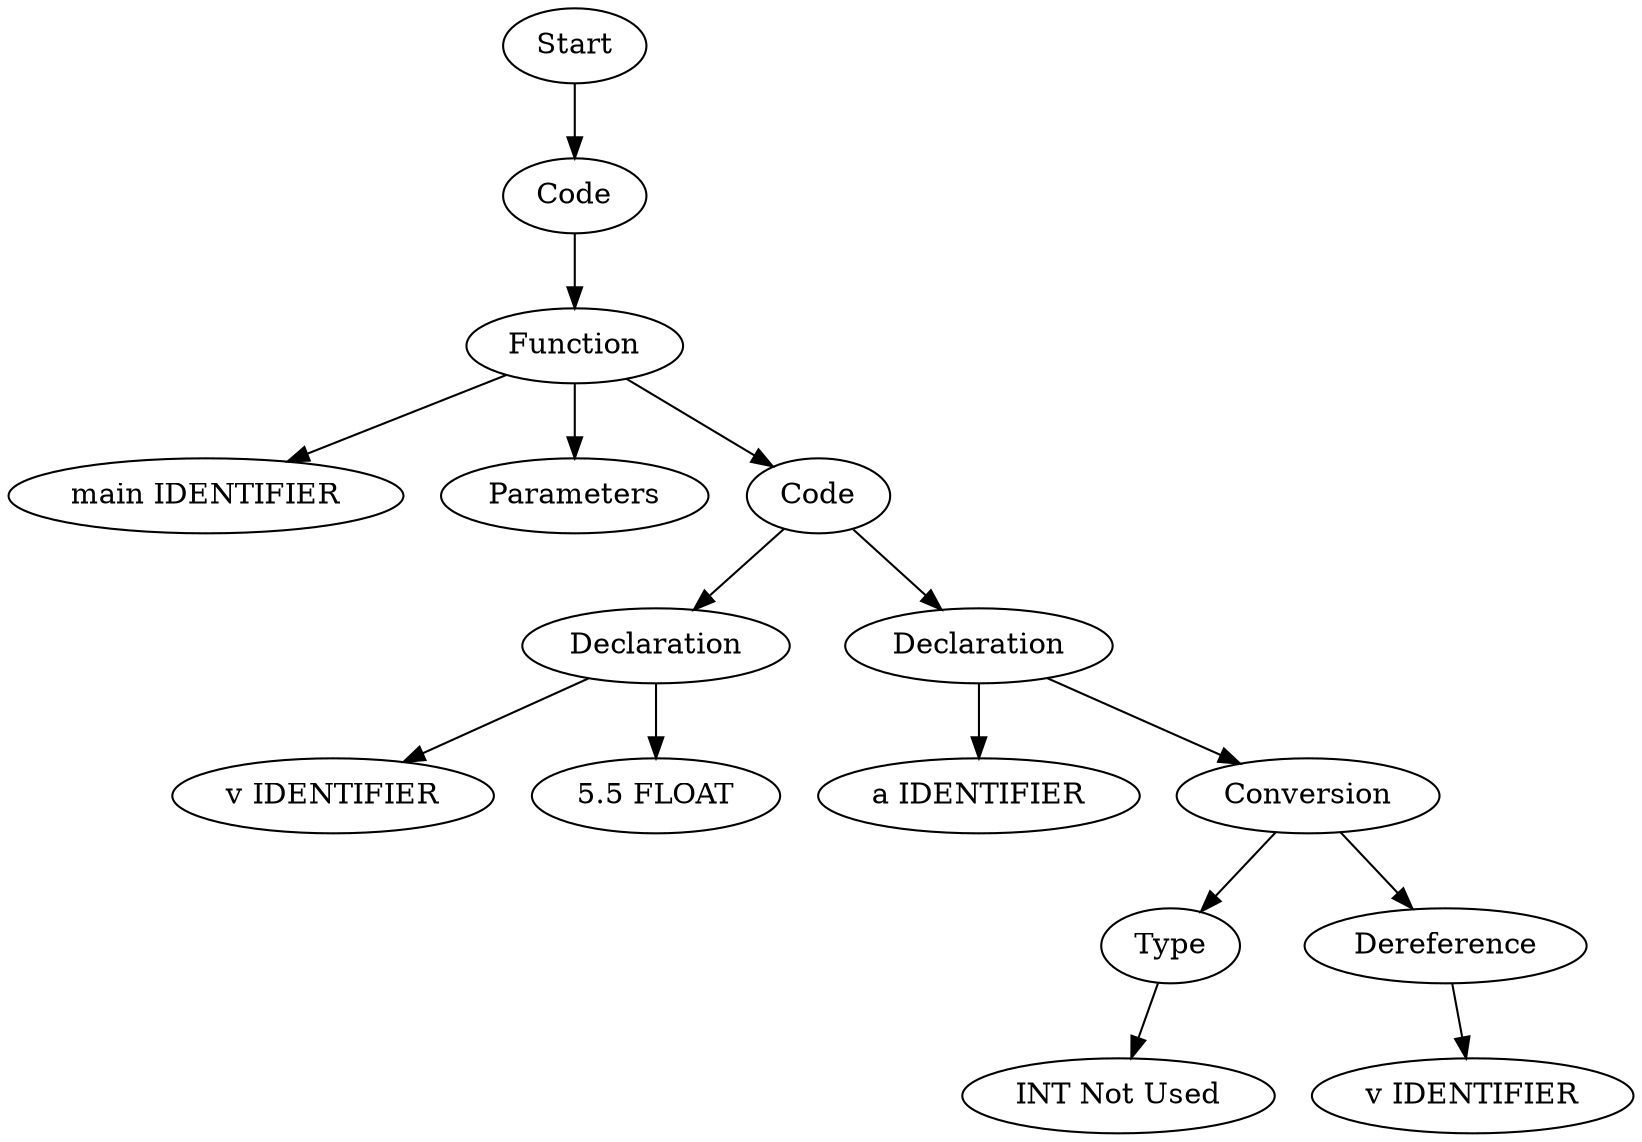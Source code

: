 digraph AST {
  "138826101677536" [label="Start"];
  "138826101677536" -> "138826101675952";
  "138826101675952" [label="Code"];
  "138826101675952" -> "138826101685792";
  "138826101685792" [label="Function"];
  "138826101685792" -> "138826101686224";
  "138826101685792" -> "138826101677056";
  "138826101685792" -> "138826099821920";
  "138826101686224" [label="main IDENTIFIER"];
  "138826101677056" [label="Parameters"];
  "138826099821920" [label="Code"];
  "138826099821920" -> "138826099821536";
  "138826099821920" -> "138826099819136";
  "138826099821536" [label="Declaration"];
  "138826099821536" -> "138826099832336";
  "138826099821536" -> "138826099821392";
  "138826099832336" [label="v IDENTIFIER"];
  "138826099821392" [label="5.5 FLOAT"];
  "138826099819136" [label="Declaration"];
  "138826099819136" -> "138826099832864";
  "138826099819136" -> "138826099831040";
  "138826099832864" [label="a IDENTIFIER"];
  "138826099831040" [label="Conversion"];
  "138826099831040" -> "138826099823360";
  "138826099831040" -> "138826099823216";
  "138826099823360" [label="Type"];
  "138826099823360" -> "138826099822544";
  "138826099822544" [label="INT Not Used"];
  "138826099823216" [label="Dereference"];
  "138826099823216" -> "138826099832672";
  "138826099832672" [label="v IDENTIFIER"];
}
